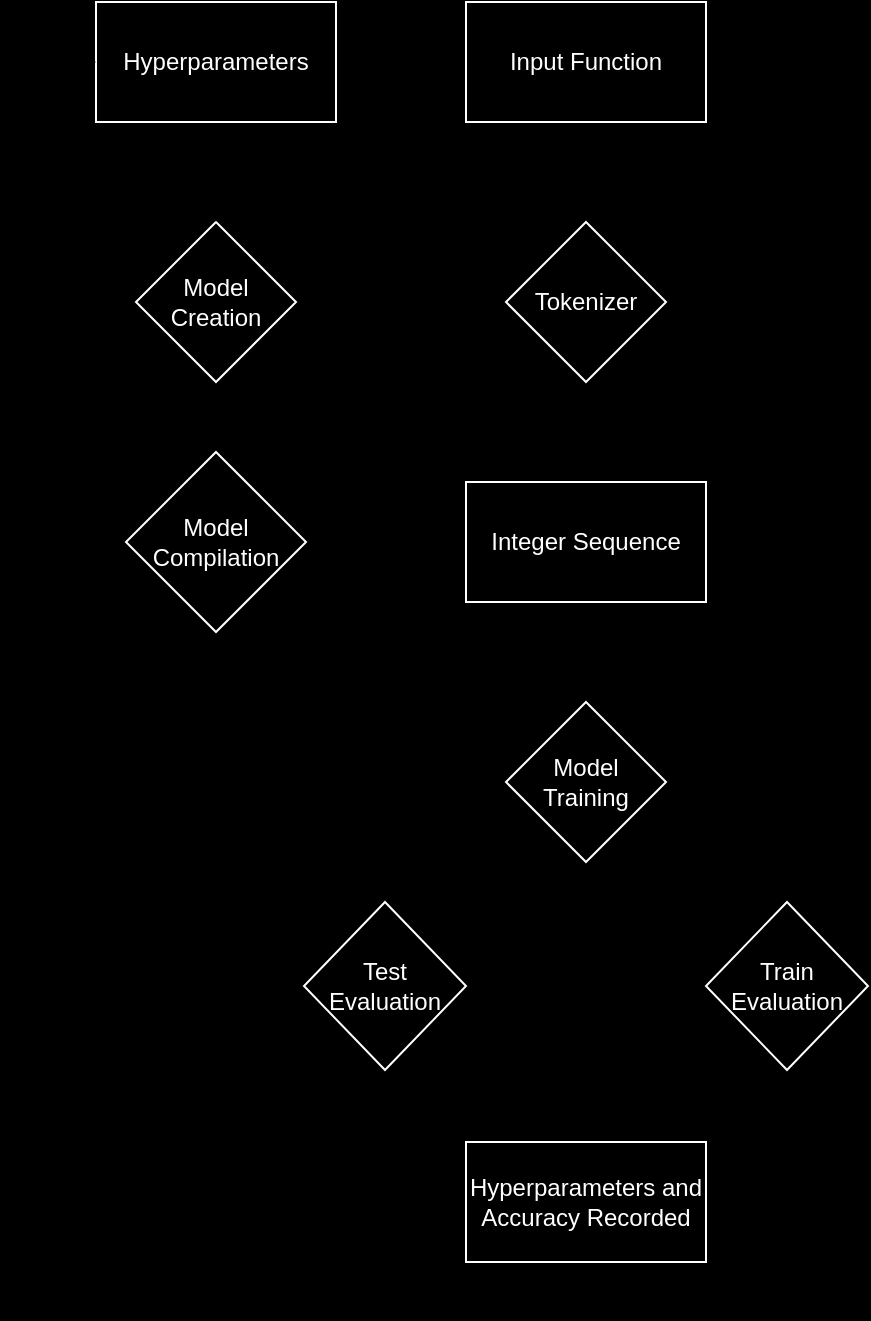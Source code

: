 <mxfile version="22.0.0" type="device">
  <diagram name="Page-1" id="sXrvPGUu0ApUoOhJ8yJN">
    <mxGraphModel dx="954" dy="561" grid="0" gridSize="12" guides="1" tooltips="1" connect="1" arrows="1" fold="1" page="1" pageScale="1" pageWidth="540" pageHeight="710" background="#000000" math="0" shadow="0">
      <root>
        <mxCell id="0" />
        <mxCell id="1" parent="0" />
        <mxCell id="tBa2mvDblquOxbY2NUfG-3" value="" style="edgeStyle=orthogonalEdgeStyle;rounded=0;orthogonalLoop=1;jettySize=auto;html=1;labelBackgroundColor=none;fontColor=#000000;strokeColor=#000000;" parent="1" source="tBa2mvDblquOxbY2NUfG-1" target="tBa2mvDblquOxbY2NUfG-2" edge="1">
          <mxGeometry relative="1" as="geometry" />
        </mxCell>
        <mxCell id="tBa2mvDblquOxbY2NUfG-1" value="Input Function" style="rounded=0;whiteSpace=wrap;html=1;labelBackgroundColor=none;fillColor=#000000;strokeColor=#FFFFFF;fontColor=#FFFFFF;" parent="1" vertex="1">
          <mxGeometry x="285" y="30" width="120" height="60" as="geometry" />
        </mxCell>
        <mxCell id="tBa2mvDblquOxbY2NUfG-5" value="" style="edgeStyle=orthogonalEdgeStyle;rounded=0;orthogonalLoop=1;jettySize=auto;html=1;labelBackgroundColor=none;fontColor=#000000;strokeColor=#000000;" parent="1" source="tBa2mvDblquOxbY2NUfG-2" target="tBa2mvDblquOxbY2NUfG-4" edge="1">
          <mxGeometry relative="1" as="geometry" />
        </mxCell>
        <mxCell id="tBa2mvDblquOxbY2NUfG-2" value="Tokenizer" style="rhombus;whiteSpace=wrap;html=1;rounded=0;labelBackgroundColor=none;fillColor=#000000;strokeColor=#FFFFFF;fontColor=#FFFFFF;" parent="1" vertex="1">
          <mxGeometry x="305" y="140" width="80" height="80" as="geometry" />
        </mxCell>
        <mxCell id="tBa2mvDblquOxbY2NUfG-13" value="" style="edgeStyle=orthogonalEdgeStyle;rounded=0;orthogonalLoop=1;jettySize=auto;html=1;fontColor=#000000;labelBackgroundColor=none;strokeColor=#000000;" parent="1" source="tBa2mvDblquOxbY2NUfG-4" target="tBa2mvDblquOxbY2NUfG-11" edge="1">
          <mxGeometry relative="1" as="geometry" />
        </mxCell>
        <mxCell id="tBa2mvDblquOxbY2NUfG-4" value="Integer Sequence" style="whiteSpace=wrap;html=1;rounded=0;labelBackgroundColor=none;fillColor=#000000;strokeColor=#FFFFFF;fontColor=#FFFFFF;" parent="1" vertex="1">
          <mxGeometry x="285" y="270" width="120" height="60" as="geometry" />
        </mxCell>
        <mxCell id="tBa2mvDblquOxbY2NUfG-10" value="" style="edgeStyle=orthogonalEdgeStyle;rounded=0;orthogonalLoop=1;jettySize=auto;html=1;fontColor=#000000;labelBackgroundColor=none;strokeColor=#000000;" parent="1" source="tBa2mvDblquOxbY2NUfG-6" target="tBa2mvDblquOxbY2NUfG-9" edge="1">
          <mxGeometry relative="1" as="geometry" />
        </mxCell>
        <mxCell id="tBa2mvDblquOxbY2NUfG-6" value="Model Creation" style="rhombus;whiteSpace=wrap;html=1;labelBackgroundColor=none;fillColor=#000000;strokeColor=#FFFFFF;fontColor=#FFFFFF;" parent="1" vertex="1">
          <mxGeometry x="120" y="140" width="80" height="80" as="geometry" />
        </mxCell>
        <mxCell id="tBa2mvDblquOxbY2NUfG-8" value="" style="edgeStyle=orthogonalEdgeStyle;rounded=0;orthogonalLoop=1;jettySize=auto;html=1;fontColor=#000000;labelBackgroundColor=none;strokeColor=#000000;" parent="1" source="tBa2mvDblquOxbY2NUfG-7" target="tBa2mvDblquOxbY2NUfG-6" edge="1">
          <mxGeometry relative="1" as="geometry" />
        </mxCell>
        <mxCell id="tBa2mvDblquOxbY2NUfG-7" value="Hyperparameters" style="rounded=0;whiteSpace=wrap;html=1;labelBackgroundColor=none;fillColor=#000000;strokeColor=#FFFFFF;fontColor=#FFFFFF;" parent="1" vertex="1">
          <mxGeometry x="100" y="30" width="120" height="60" as="geometry" />
        </mxCell>
        <mxCell id="tBa2mvDblquOxbY2NUfG-12" value="" style="edgeStyle=orthogonalEdgeStyle;rounded=0;orthogonalLoop=1;jettySize=auto;html=1;fontColor=#000000;exitX=0.5;exitY=1;exitDx=0;exitDy=0;labelBackgroundColor=none;strokeColor=#000000;" parent="1" source="tBa2mvDblquOxbY2NUfG-9" target="tBa2mvDblquOxbY2NUfG-11" edge="1">
          <mxGeometry relative="1" as="geometry">
            <Array as="points">
              <mxPoint x="160" y="420" />
            </Array>
          </mxGeometry>
        </mxCell>
        <mxCell id="tBa2mvDblquOxbY2NUfG-9" value="&lt;font style=&quot;font-size: 12px;&quot;&gt;Model Compilation&lt;/font&gt;" style="rhombus;whiteSpace=wrap;html=1;labelBackgroundColor=none;fillColor=#000000;strokeColor=#FFFFFF;fontColor=#FFFFFF;" parent="1" vertex="1">
          <mxGeometry x="115" y="255" width="90" height="90" as="geometry" />
        </mxCell>
        <mxCell id="tBa2mvDblquOxbY2NUfG-16" style="edgeStyle=orthogonalEdgeStyle;rounded=0;orthogonalLoop=1;jettySize=auto;html=1;entryX=1;entryY=0.5;entryDx=0;entryDy=0;fontColor=#000000;exitX=0.5;exitY=1;exitDx=0;exitDy=0;labelBackgroundColor=none;strokeColor=#000000;" parent="1" source="tBa2mvDblquOxbY2NUfG-11" target="tBa2mvDblquOxbY2NUfG-14" edge="1">
          <mxGeometry relative="1" as="geometry" />
        </mxCell>
        <mxCell id="tBa2mvDblquOxbY2NUfG-17" style="edgeStyle=orthogonalEdgeStyle;rounded=0;orthogonalLoop=1;jettySize=auto;html=1;exitX=0.5;exitY=1;exitDx=0;exitDy=0;entryX=0;entryY=0.5;entryDx=0;entryDy=0;fontColor=#000000;labelBackgroundColor=none;strokeColor=#000000;" parent="1" source="tBa2mvDblquOxbY2NUfG-11" target="tBa2mvDblquOxbY2NUfG-18" edge="1">
          <mxGeometry relative="1" as="geometry">
            <mxPoint x="405" y="520" as="targetPoint" />
          </mxGeometry>
        </mxCell>
        <mxCell id="tBa2mvDblquOxbY2NUfG-11" value="Model Training" style="rhombus;whiteSpace=wrap;html=1;labelBackgroundColor=none;fillColor=#000000;strokeColor=#FFFFFF;fontColor=#FFFFFF;" parent="1" vertex="1">
          <mxGeometry x="305" y="380" width="80" height="80" as="geometry" />
        </mxCell>
        <mxCell id="tBa2mvDblquOxbY2NUfG-20" style="edgeStyle=orthogonalEdgeStyle;rounded=0;orthogonalLoop=1;jettySize=auto;html=1;entryX=0;entryY=0.5;entryDx=0;entryDy=0;fontColor=#000000;labelBackgroundColor=none;strokeColor=#000000;" parent="1" source="tBa2mvDblquOxbY2NUfG-14" target="tBa2mvDblquOxbY2NUfG-19" edge="1">
          <mxGeometry relative="1" as="geometry" />
        </mxCell>
        <mxCell id="tBa2mvDblquOxbY2NUfG-14" value="Test Evaluation" style="rhombus;whiteSpace=wrap;html=1;labelBackgroundColor=none;fillColor=#000000;strokeColor=#FFFFFF;fontColor=#FFFFFF;" parent="1" vertex="1">
          <mxGeometry x="204" y="480" width="81" height="84" as="geometry" />
        </mxCell>
        <mxCell id="tBa2mvDblquOxbY2NUfG-21" style="edgeStyle=orthogonalEdgeStyle;rounded=0;orthogonalLoop=1;jettySize=auto;html=1;entryX=1;entryY=0.5;entryDx=0;entryDy=0;fontColor=#000000;labelBackgroundColor=none;strokeColor=#000000;" parent="1" source="tBa2mvDblquOxbY2NUfG-18" target="tBa2mvDblquOxbY2NUfG-19" edge="1">
          <mxGeometry relative="1" as="geometry" />
        </mxCell>
        <mxCell id="tBa2mvDblquOxbY2NUfG-18" value="Train Evaluation" style="rhombus;whiteSpace=wrap;html=1;labelBackgroundColor=none;fillColor=#000000;strokeColor=#FFFFFF;fontColor=#FFFFFF;" parent="1" vertex="1">
          <mxGeometry x="405" y="480" width="81" height="84" as="geometry" />
        </mxCell>
        <mxCell id="tBa2mvDblquOxbY2NUfG-22" style="edgeStyle=orthogonalEdgeStyle;rounded=0;orthogonalLoop=1;jettySize=auto;html=1;fontColor=#000000;exitX=0.5;exitY=1;exitDx=0;exitDy=0;entryX=0;entryY=0.5;entryDx=0;entryDy=0;labelBackgroundColor=none;strokeColor=#000000;" parent="1" source="tBa2mvDblquOxbY2NUfG-19" target="tBa2mvDblquOxbY2NUfG-7" edge="1">
          <mxGeometry relative="1" as="geometry">
            <mxPoint x="48" y="60" as="targetPoint" />
            <Array as="points">
              <mxPoint x="345" y="680" />
              <mxPoint x="60" y="680" />
              <mxPoint x="60" y="60" />
            </Array>
          </mxGeometry>
        </mxCell>
        <mxCell id="tBa2mvDblquOxbY2NUfG-19" value="Hyperparameters and Accuracy Recorded" style="rounded=0;whiteSpace=wrap;html=1;labelBackgroundColor=none;fillColor=#000000;strokeColor=#FFFFFF;fontColor=#FFFFFF;" parent="1" vertex="1">
          <mxGeometry x="285" y="600" width="120" height="60" as="geometry" />
        </mxCell>
        <mxCell id="tBa2mvDblquOxbY2NUfG-23" value="Repeat for every hyperparameter set" style="text;html=1;strokeColor=none;fillColor=none;align=center;verticalAlign=middle;whiteSpace=wrap;rounded=0;labelBackgroundColor=none;fontColor=#000000;" parent="1" vertex="1">
          <mxGeometry x="100" y="648" width="156" height="30" as="geometry" />
        </mxCell>
      </root>
    </mxGraphModel>
  </diagram>
</mxfile>
